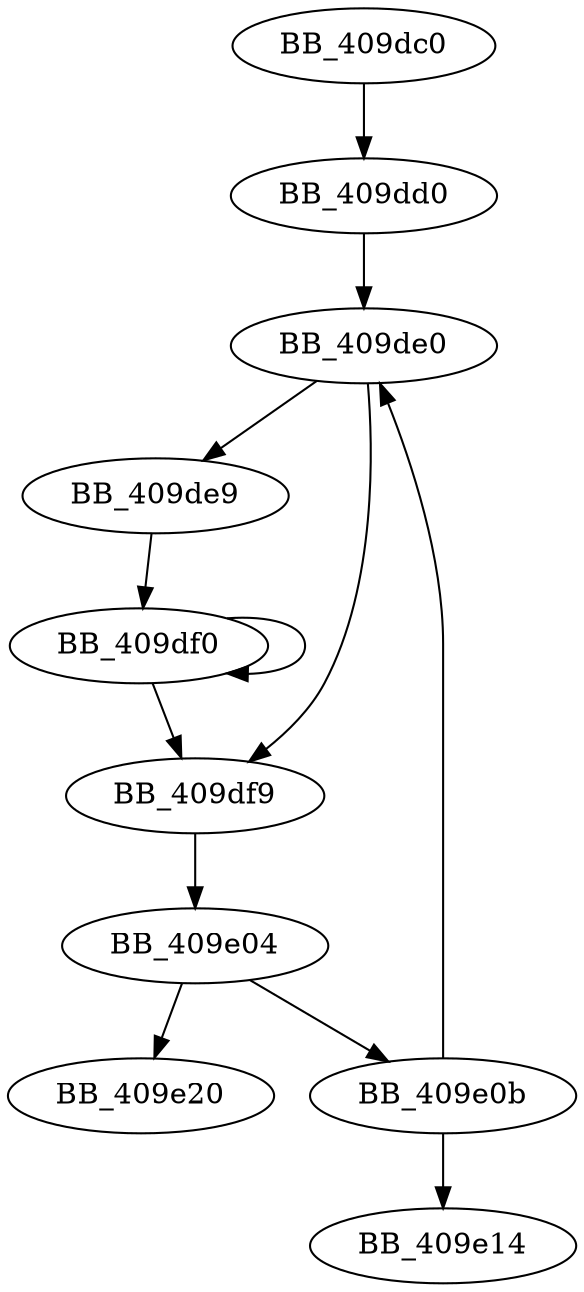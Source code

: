 DiGraph sub_409DC0{
BB_409dc0->BB_409dd0
BB_409dd0->BB_409de0
BB_409de0->BB_409de9
BB_409de0->BB_409df9
BB_409de9->BB_409df0
BB_409df0->BB_409df0
BB_409df0->BB_409df9
BB_409df9->BB_409e04
BB_409e04->BB_409e0b
BB_409e04->BB_409e20
BB_409e0b->BB_409de0
BB_409e0b->BB_409e14
}
